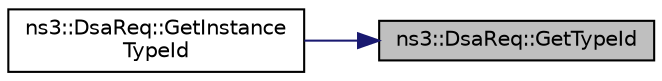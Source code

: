 digraph "ns3::DsaReq::GetTypeId"
{
 // LATEX_PDF_SIZE
  edge [fontname="Helvetica",fontsize="10",labelfontname="Helvetica",labelfontsize="10"];
  node [fontname="Helvetica",fontsize="10",shape=record];
  rankdir="RL";
  Node1 [label="ns3::DsaReq::GetTypeId",height=0.2,width=0.4,color="black", fillcolor="grey75", style="filled", fontcolor="black",tooltip="Get the type ID."];
  Node1 -> Node2 [dir="back",color="midnightblue",fontsize="10",style="solid",fontname="Helvetica"];
  Node2 [label="ns3::DsaReq::GetInstance\lTypeId",height=0.2,width=0.4,color="black", fillcolor="white", style="filled",URL="$classns3_1_1_dsa_req.html#a3b4296441532ead2a98a48166cf13296",tooltip="Get the most derived TypeId for this Object."];
}
